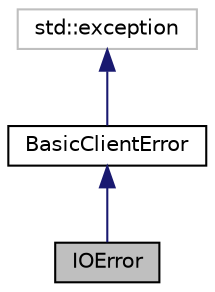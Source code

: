 digraph "IOError"
{
 // LATEX_PDF_SIZE
  edge [fontname="Helvetica",fontsize="10",labelfontname="Helvetica",labelfontsize="10"];
  node [fontname="Helvetica",fontsize="10",shape=record];
  Node1 [label="IOError",height=0.2,width=0.4,color="black", fillcolor="grey75", style="filled", fontcolor="black",tooltip="Исключение для ошибок ввода-вывода."];
  Node2 -> Node1 [dir="back",color="midnightblue",fontsize="10",style="solid"];
  Node2 [label="BasicClientError",height=0.2,width=0.4,color="black", fillcolor="white", style="filled",URL="$classBasicClientError.html",tooltip="Базовый класс для клиентских ошибок."];
  Node3 -> Node2 [dir="back",color="midnightblue",fontsize="10",style="solid"];
  Node3 [label="std::exception",height=0.2,width=0.4,color="grey75", fillcolor="white", style="filled",tooltip=" "];
}
